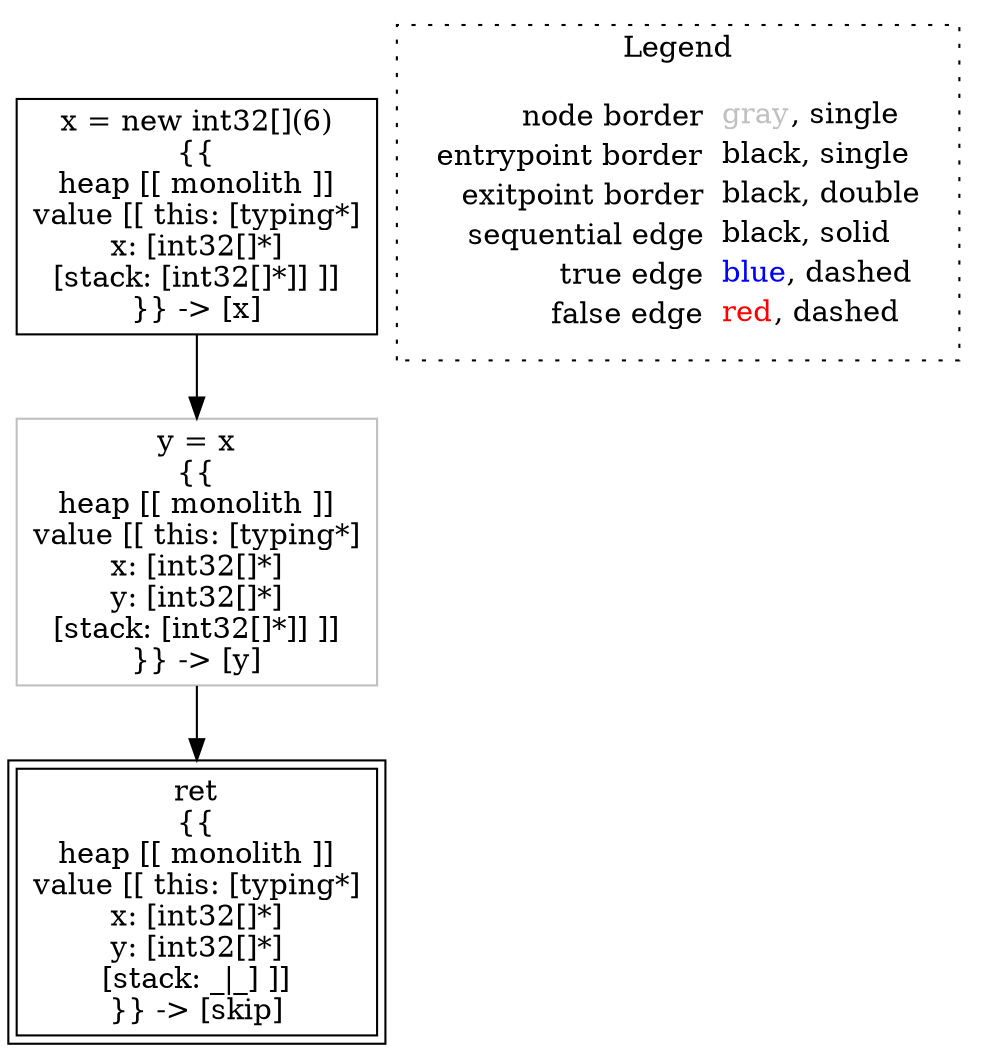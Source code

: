 digraph {
	"node0" [shape="rect",color="black",label=<x = new int32[](6)<BR/>{{<BR/>heap [[ monolith ]]<BR/>value [[ this: [typing*]<BR/>x: [int32[]*]<BR/>[stack: [int32[]*]] ]]<BR/>}} -&gt; [x]>];
	"node1" [shape="rect",color="gray",label=<y = x<BR/>{{<BR/>heap [[ monolith ]]<BR/>value [[ this: [typing*]<BR/>x: [int32[]*]<BR/>y: [int32[]*]<BR/>[stack: [int32[]*]] ]]<BR/>}} -&gt; [y]>];
	"node2" [shape="rect",color="black",peripheries="2",label=<ret<BR/>{{<BR/>heap [[ monolith ]]<BR/>value [[ this: [typing*]<BR/>x: [int32[]*]<BR/>y: [int32[]*]<BR/>[stack: _|_] ]]<BR/>}} -&gt; [skip]>];
	"node0" -> "node1" [color="black"];
	"node1" -> "node2" [color="black"];
subgraph cluster_legend {
	label="Legend";
	style=dotted;
	node [shape=plaintext];
	"legend" [label=<<table border="0" cellpadding="2" cellspacing="0" cellborder="0"><tr><td align="right">node border&nbsp;</td><td align="left"><font color="gray">gray</font>, single</td></tr><tr><td align="right">entrypoint border&nbsp;</td><td align="left"><font color="black">black</font>, single</td></tr><tr><td align="right">exitpoint border&nbsp;</td><td align="left"><font color="black">black</font>, double</td></tr><tr><td align="right">sequential edge&nbsp;</td><td align="left"><font color="black">black</font>, solid</td></tr><tr><td align="right">true edge&nbsp;</td><td align="left"><font color="blue">blue</font>, dashed</td></tr><tr><td align="right">false edge&nbsp;</td><td align="left"><font color="red">red</font>, dashed</td></tr></table>>];
}

}
